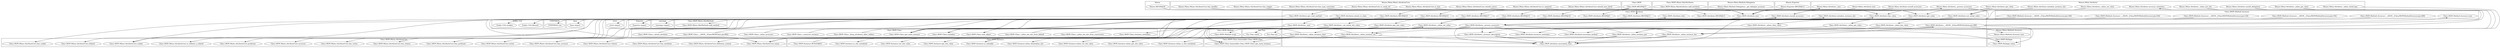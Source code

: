 digraph {
graph [overlap=false]
subgraph cluster_warnings {
	label="warnings";
	"warnings::import";
}
subgraph cluster_Moose_Exporter {
	label="Moose::Exporter";
	"Moose::Exporter::BEGIN@13";
}
subgraph cluster_Class_MOP_Mixin_HasMethods {
	label="Class::MOP::Mixin::HasMethods";
	"Class::MOP::Mixin::HasMethods::add_method";
}
subgraph cluster_Moose {
	label="Moose";
	"Moose::BEGIN@28";
}
subgraph cluster_Moose_Meta_Mixin_AttributeCore {
	label="Moose::Meta::Mixin::AttributeCore";
	"Moose::Meta::Mixin::AttributeCore::has_trigger";
	"Moose::Meta::Mixin::AttributeCore::should_auto_deref";
	"Moose::Meta::Mixin::AttributeCore::is_required";
	"Moose::Meta::Mixin::AttributeCore::should_coerce";
	"Moose::Meta::Mixin::AttributeCore::is_lazy";
	"Moose::Meta::Mixin::AttributeCore::has_handles";
	"Moose::Meta::Mixin::AttributeCore::has_type_constraint";
	"Moose::Meta::Mixin::AttributeCore::is_weak_ref";
}
subgraph cluster_Try_Tiny {
	label="Try::Tiny";
	"Try::Tiny::catch";
	"Try::Tiny::try";
}
subgraph cluster_Scalar_Util {
	label="Scalar::Util";
	"Scalar::Util::blessed";
	"Scalar::Util::weaken";
}
subgraph cluster_UNIVERSAL {
	label="UNIVERSAL";
	"UNIVERSAL::isa";
}
subgraph cluster_Class_MOP_Method_Accessor {
	label="Class::MOP::Method::Accessor";
	"Class::MOP::Method::Accessor::__ANON__[Class/MOP/Method/Accessor.pm:234]";
	"Class::MOP::Method::Accessor::__ANON__[Class/MOP/Method/Accessor.pm:154]";
	"Class::MOP::Method::Accessor::__ANON__[Class/MOP/Method/Accessor.pm:184]";
	"Class::MOP::Method::Accessor::__ANON__[Class/MOP/Method/Accessor.pm:209]";
	"Class::MOP::Method::Accessor::new";
	"Class::MOP::Method::Accessor::__ANON__[Class/MOP/Method/Accessor.pm:120]";
}
subgraph cluster_base {
	label="base";
	"base::import";
}
subgraph cluster_strict {
	label="strict";
	"strict::import";
}
subgraph cluster_Class_MOP_Instance {
	label="Class::MOP::Instance";
	"Class::MOP::Instance::inline_is_slot_initialized";
	"Class::MOP::Instance::get_slot_value";
	"Class::MOP::Instance::inline_set_slot_value";
	"Class::MOP::Instance::is_slot_initialized";
	"Class::MOP::Instance::is_inlinable";
	"Class::MOP::Instance::inline_deinitialize_slot";
	"Class::MOP::Instance::inline_get_slot_value";
	"Class::MOP::Instance::BUILDARGS";
	"Class::MOP::Instance::set_slot_value";
}
subgraph cluster_Class_MOP_Class {
	label="Class::MOP::Class";
	"Class::MOP::Class::__ANON__[Class/MOP/Class.pm:892]";
	"Class::MOP::Class::_inline_init_attr_from_constructor";
	"Class::MOP::Class::_attach_attribute";
	"Class::MOP::Class::initialize";
	"Class::MOP::Class::_inline_init_attr_from_default";
	"Class::MOP::Class::instance_metaclass";
	"Class::MOP::Class::_fixup_attributes_after_rebless";
	"Class::MOP::Class::_construct_instance";
	"Class::MOP::Class::get_meta_instance";
	"Class::MOP::Class::new_object";
	"Class::MOP::Class::_inline_accessors";
}
subgraph cluster_Class_MOP {
	label="Class::MOP";
	"Class::MOP::BEGIN@27";
}
subgraph cluster_Exporter {
	label="Exporter";
	"Exporter::import";
}
subgraph cluster_Class_MOP_Class_Immutable_Class_MOP_Class {
	label="Class::MOP::Class::Immutable::Class::MOP::Class";
	"Class::MOP::Class::Immutable::Class::MOP::Class::get_meta_instance";
}
subgraph cluster_Class_MOP_Attribute {
	label="Class::MOP::Attribute";
	"Class::MOP::Attribute::_inline_clear_value";
	"Class::MOP::Attribute::_inline_has_value";
	"Class::MOP::Attribute::attach_to_class";
	"Class::MOP::Attribute::BEGIN@19";
	"Class::MOP::Attribute::_new";
	"Class::MOP::Attribute::associate_method";
	"Class::MOP::Attribute::has_value";
	"Class::MOP::Attribute::BEGIN@10";
	"Class::MOP::Attribute::new";
	"Class::MOP::Attribute::BEGIN@15";
	"Class::MOP::Attribute::BEGIN@11";
	"Class::MOP::Attribute::_inline_instance_clear";
	"Class::MOP::Attribute::install_accessors";
	"Class::MOP::Attribute::_inline_instance_set";
	"Class::MOP::Attribute::BEGIN@13";
	"Class::MOP::Attribute::_inline_set_value";
	"Class::MOP::Attribute::BEGIN@16";
	"Class::MOP::Attribute::_inline_instance_get";
	"Class::MOP::Attribute::set_initial_value";
	"Class::MOP::Attribute::BEGIN@17";
	"Class::MOP::Attribute::get_value";
	"Class::MOP::Attribute::slots";
	"Class::MOP::Attribute::__ANON__[Class/MOP/Attribute.pm:398]";
	"Class::MOP::Attribute::BEGIN@3";
	"Class::MOP::Attribute::associated_class";
	"Class::MOP::Attribute::_inline_instance_has";
	"Class::MOP::Attribute::accessor_metaclass";
	"Class::MOP::Attribute::_set_initial_slot_value";
	"Class::MOP::Attribute::_accessor_description";
	"Class::MOP::Attribute::get_raw_value";
	"Class::MOP::Attribute::_process_accessors";
	"Class::MOP::Attribute::initialize_instance_slot";
	"Class::MOP::Attribute::get_read_method";
	"Class::MOP::Attribute::_inline_get_value";
}
subgraph cluster_Class_MOP_Package {
	label="Class::MOP::Package";
	"Class::MOP::Package::name";
}
subgraph cluster_Class_MOP_Mixin_AttributeCore {
	label="Class::MOP::Mixin::AttributeCore";
	"Class::MOP::Mixin::AttributeCore::definition_context";
	"Class::MOP::Mixin::AttributeCore::has_writer";
	"Class::MOP::Mixin::AttributeCore::predicate";
	"Class::MOP::Mixin::AttributeCore::reader";
	"Class::MOP::Mixin::AttributeCore::accessor";
	"Class::MOP::Mixin::AttributeCore::default";
	"Class::MOP::Mixin::AttributeCore::has_initializer";
	"Class::MOP::Mixin::AttributeCore::has_clearer";
	"Class::MOP::Mixin::AttributeCore::has_accessor";
	"Class::MOP::Mixin::AttributeCore::has_predicate";
	"Class::MOP::Mixin::AttributeCore::writer";
	"Class::MOP::Mixin::AttributeCore::name";
	"Class::MOP::Mixin::AttributeCore::clearer";
	"Class::MOP::Mixin::AttributeCore::has_reader";
	"Class::MOP::Mixin::AttributeCore::is_default_a_coderef";
}
subgraph cluster_Moose_Meta_Attribute {
	label="Moose::Meta::Attribute";
	"Moose::Meta::Attribute::accessor_metaclass";
	"Moose::Meta::Attribute::install_delegation";
	"Moose::Meta::Attribute::initialize_instance_slot";
	"Moose::Meta::Attribute::_inline_init_slot";
	"Moose::Meta::Attribute::_inline_check_lazy";
	"Moose::Meta::Attribute::_new";
	"Moose::Meta::Attribute::get_value";
	"Moose::Meta::Attribute::new";
	"Moose::Meta::Attribute::_process_accessors";
	"Moose::Meta::Attribute::_inline_set_value";
	"Moose::Meta::Attribute::install_accessors";
	"Moose::Meta::Attribute::_inline_get_value";
}
subgraph cluster_Class_MOP_Mixin_HasAttributes {
	label="Class::MOP::Mixin::HasAttributes";
	"Class::MOP::Mixin::HasAttributes::add_attribute";
}
subgraph cluster_Moose_Meta_Method_Accessor {
	label="Moose::Meta::Method::Accessor";
	"Moose::Meta::Method::Accessor::new";
}
subgraph cluster_Class_MOP_Method {
	label="Class::MOP::Method";
	"Class::MOP::Method::wrap";
}
subgraph cluster_Moose_Meta_Method_Delegation {
	label="Moose::Meta::Method::Delegation";
	"Moose::Meta::Method::Delegation::_get_delegate_accessor";
}
"Class::MOP::BEGIN@27" -> "Class::MOP::Attribute::BEGIN@19";
"Class::MOP::Attribute::new" -> "Class::MOP::Attribute::_new";
"Class::MOP::BEGIN@27" -> "Class::MOP::Attribute::BEGIN@10";
"Class::MOP::Attribute::_process_accessors" -> "Try::Tiny::try";
"Class::MOP::BEGIN@27" -> "Class::MOP::Attribute::BEGIN@11";
"Class::MOP::Attribute::_process_accessors" -> "Class::MOP::Method::wrap";
"Class::MOP::Attribute::BEGIN@16" -> "Exporter::import";
"Class::MOP::Attribute::BEGIN@17" -> "Exporter::import";
"Class::MOP::Attribute::BEGIN@15" -> "Exporter::import";
"Class::MOP::Attribute::_process_accessors" -> "Class::MOP::Class::instance_metaclass";
"Class::MOP::Attribute::install_accessors" -> "Moose::Meta::Attribute::_process_accessors";
"Class::MOP::Attribute::__ANON__[Class/MOP/Attribute.pm:398]" -> "Moose::Meta::Attribute::accessor_metaclass";
"Class::MOP::Attribute::_inline_has_value" -> "Class::MOP::Attribute::_inline_instance_has";
"Moose::Meta::Attribute::_inline_check_lazy" -> "Class::MOP::Attribute::_inline_instance_has";
"Class::MOP::Attribute::install_accessors" -> "Class::MOP::Mixin::AttributeCore::has_clearer";
"Class::MOP::Attribute::_set_initial_slot_value" -> "Class::MOP::Instance::set_slot_value";
"Class::MOP::Attribute::attach_to_class" -> "Scalar::Util::blessed";
"Class::MOP::Attribute::new" -> "Class::MOP::Mixin::AttributeCore::is_default_a_coderef";
"Class::MOP::Attribute::get_raw_value" -> "Class::MOP::Instance::get_slot_value";
"Class::MOP::Attribute::_inline_instance_has" -> "Class::MOP::Instance::inline_is_slot_initialized";
"Class::MOP::Instance::BUILDARGS" -> "Class::MOP::Attribute::slots";
"Class::MOP::Attribute::install_accessors" -> "Class::MOP::Mixin::AttributeCore::reader";
"Class::MOP::Attribute::get_read_method" -> "Class::MOP::Mixin::AttributeCore::reader";
"Class::MOP::Attribute::set_initial_value" -> "Class::MOP::Attribute::_set_initial_slot_value";
"Class::MOP::Attribute::initialize_instance_slot" -> "Class::MOP::Attribute::_set_initial_slot_value";
"Class::MOP::Attribute::new" -> "Moose::Meta::Attribute::_new";
"Class::MOP::Class::_construct_instance" -> "Class::MOP::Attribute::initialize_instance_slot";
"Class::MOP::Method::Accessor::__ANON__[Class/MOP/Method/Accessor.pm:209]" -> "Class::MOP::Attribute::_inline_has_value";
"Class::MOP::Attribute::_process_accessors" -> "Try::Tiny::catch";
"Class::MOP::Attribute::BEGIN@19" -> "base::import";
"Class::MOP::Attribute::install_accessors" -> "Class::MOP::Mixin::AttributeCore::has_accessor";
"Class::MOP::Attribute::BEGIN@11" -> "warnings::import";
"Class::MOP::Attribute::_new" -> "Class::MOP::Class::new_object";
"Class::MOP::Attribute::install_accessors" -> "Class::MOP::Mixin::AttributeCore::clearer";
"Class::MOP::BEGIN@27" -> "Class::MOP::Attribute::BEGIN@15";
"Class::MOP::Class::__ANON__[Class/MOP/Class.pm:892]" -> "Class::MOP::Attribute::install_accessors";
"Moose::Meta::Attribute::install_accessors" -> "Class::MOP::Attribute::install_accessors";
"Class::MOP::Class::_inline_accessors" -> "Class::MOP::Attribute::install_accessors";
"Class::MOP::Attribute::__ANON__[Class/MOP/Attribute.pm:398]" -> "Class::MOP::Package::name";
"Class::MOP::Attribute::_accessor_description" -> "Class::MOP::Package::name";
"Class::MOP::Attribute::_process_accessors" -> "Class::MOP::Package::name";
"Class::MOP::Attribute::_new" -> "Class::MOP::Class::initialize";
"Class::MOP::Attribute::has_value" -> "Class::MOP::Class::initialize";
"Class::MOP::Attribute::set_initial_value" -> "Class::MOP::Class::initialize";
"Class::MOP::Attribute::get_raw_value" -> "Class::MOP::Class::initialize";
"Moose::Meta::Attribute::initialize_instance_slot" -> "Class::MOP::Attribute::set_initial_value";
"Moose::Meta::Attribute::get_value" -> "Class::MOP::Attribute::set_initial_value";
"Try::Tiny::try" -> "Class::MOP::Attribute::__ANON__[Class/MOP/Attribute.pm:398]";
"Class::MOP::Attribute::_inline_instance_has" -> "Class::MOP::Class::get_meta_instance";
"Class::MOP::Attribute::_inline_instance_clear" -> "Class::MOP::Class::get_meta_instance";
"Class::MOP::Attribute::_inline_instance_get" -> "Class::MOP::Class::get_meta_instance";
"Class::MOP::Attribute::has_value" -> "Class::MOP::Class::get_meta_instance";
"Class::MOP::Attribute::_inline_instance_set" -> "Class::MOP::Class::get_meta_instance";
"Class::MOP::Attribute::get_raw_value" -> "Class::MOP::Class::get_meta_instance";
"Class::MOP::Attribute::set_initial_value" -> "Class::MOP::Class::get_meta_instance";
"Class::MOP::Attribute::install_accessors" -> "Class::MOP::Mixin::AttributeCore::accessor";
"Class::MOP::Attribute::_inline_instance_clear" -> "Class::MOP::Instance::inline_deinitialize_slot";
"Class::MOP::Attribute::BEGIN@10" -> "strict::import";
"Moose::Meta::Method::Delegation::_get_delegate_accessor" -> "Class::MOP::Attribute::get_read_method";
"Class::MOP::Attribute::install_accessors" -> "Class::MOP::Mixin::AttributeCore::predicate";
"Moose::Meta::Mixin::AttributeCore::has_trigger" -> "Class::MOP::Attribute::has_value";
"Class::MOP::Class::_fixup_attributes_after_rebless" -> "Class::MOP::Attribute::has_value";
"Moose::Meta::Attribute::get_value" -> "Class::MOP::Attribute::has_value";
"Moose::Meta::Mixin::AttributeCore::has_type_constraint" -> "Class::MOP::Attribute::has_value";
"Moose::Meta::Mixin::AttributeCore::has_handles" -> "Class::MOP::Attribute::has_value";
"Class::MOP::Attribute::_process_accessors" -> "Class::MOP::Instance::is_inlinable";
"Class::MOP::Attribute::install_accessors" -> "Class::MOP::Mixin::AttributeCore::has_predicate";
"Class::MOP::BEGIN@27" -> "Class::MOP::Attribute::BEGIN@13";
"Class::MOP::Attribute::_inline_get_value" -> "Class::MOP::Attribute::_inline_instance_get";
"Moose::Meta::Attribute::_inline_get_value" -> "Class::MOP::Attribute::_inline_instance_get";
"Class::MOP::Attribute::_process_accessors" -> "Class::MOP::Attribute::_accessor_description";
"Class::MOP::Attribute::__ANON__[Class/MOP/Attribute.pm:398]" -> "Class::MOP::Attribute::_accessor_description";
"Class::MOP::Attribute::install_accessors" -> "Class::MOP::Attribute::_process_accessors";
"Moose::Meta::Attribute::_process_accessors" -> "Class::MOP::Attribute::_process_accessors";
"Class::MOP::Attribute::_process_accessors" -> "Class::MOP::Attribute::associate_method";
"Moose::Meta::Attribute::install_delegation" -> "Class::MOP::Attribute::associate_method";
"Class::MOP::Attribute::_process_accessors" -> "Class::MOP::Mixin::AttributeCore::definition_context";
"Class::MOP::Attribute::_inline_clear_value" -> "Class::MOP::Attribute::_inline_instance_clear";
"Class::MOP::Attribute::install_accessors" -> "Class::MOP::Mixin::AttributeCore::writer";
"Class::MOP::BEGIN@27" -> "Class::MOP::Attribute::BEGIN@16";
"Class::MOP::Attribute::__ANON__[Class/MOP/Attribute.pm:398]" -> "Moose::Meta::Method::Accessor::new";
"Class::MOP::Attribute::initialize_instance_slot" -> "Class::MOP::Mixin::AttributeCore::default";
"Class::MOP::Attribute::get_value" -> "Class::MOP::Attribute::get_raw_value";
"Class::MOP::Method::Accessor::__ANON__[Class/MOP/Method/Accessor.pm:234]" -> "Class::MOP::Attribute::_inline_clear_value";
"Class::MOP::Attribute::attach_to_class" -> "Scalar::Util::weaken";
"Class::MOP::Attribute::install_accessors" -> "Class::MOP::Mixin::AttributeCore::has_writer";
"Class::MOP::Attribute::_set_initial_slot_value" -> "Class::MOP::Mixin::AttributeCore::has_initializer";
"Class::MOP::Attribute::attach_to_class" -> "UNIVERSAL::isa";
"Class::MOP::BEGIN@27" -> "Class::MOP::Attribute::BEGIN@17";
"Class::MOP::Attribute::_inline_instance_has" -> "Class::MOP::Attribute::associated_class";
"Class::MOP::Attribute::_inline_instance_clear" -> "Class::MOP::Attribute::associated_class";
"Class::MOP::Attribute::_inline_instance_get" -> "Class::MOP::Attribute::associated_class";
"Class::MOP::Attribute::install_accessors" -> "Class::MOP::Attribute::associated_class";
"Class::MOP::Attribute::_accessor_description" -> "Class::MOP::Attribute::associated_class";
"Class::MOP::Attribute::_inline_instance_set" -> "Class::MOP::Attribute::associated_class";
"Class::MOP::Attribute::_process_accessors" -> "Class::MOP::Attribute::associated_class";
"Class::MOP::Attribute::__ANON__[Class/MOP/Attribute.pm:398]" -> "Class::MOP::Attribute::associated_class";
"Class::MOP::Attribute::install_accessors" -> "Class::MOP::Mixin::AttributeCore::has_reader";
"Class::MOP::Attribute::has_value" -> "Class::MOP::Class::Immutable::Class::MOP::Class::get_meta_instance";
"Class::MOP::Attribute::_inline_instance_set" -> "Class::MOP::Class::Immutable::Class::MOP::Class::get_meta_instance";
"Class::MOP::Attribute::get_raw_value" -> "Class::MOP::Class::Immutable::Class::MOP::Class::get_meta_instance";
"Class::MOP::Attribute::_process_accessors" -> "Class::MOP::Attribute::accessor_metaclass";
"Class::MOP::Attribute::__ANON__[Class/MOP/Attribute.pm:398]" -> "Class::MOP::Attribute::accessor_metaclass";
"Class::MOP::Attribute::install_accessors" -> "Class::MOP::Mixin::HasMethods::add_method";
"Class::MOP::Class::_attach_attribute" -> "Class::MOP::Attribute::attach_to_class";
"Class::MOP::Mixin::HasAttributes::add_attribute" -> "Class::MOP::Attribute::new";
"Moose::BEGIN@28" -> "Class::MOP::Attribute::new";
"Moose::Exporter::BEGIN@13" -> "Class::MOP::Attribute::new";
"Moose::Meta::Attribute::new" -> "Class::MOP::Attribute::new";
"Class::MOP::Attribute::_inline_instance_get" -> "Class::MOP::Mixin::AttributeCore::name";
"Class::MOP::Attribute::has_value" -> "Class::MOP::Mixin::AttributeCore::name";
"Class::MOP::Attribute::slots" -> "Class::MOP::Mixin::AttributeCore::name";
"Class::MOP::Attribute::_inline_instance_has" -> "Class::MOP::Mixin::AttributeCore::name";
"Class::MOP::Attribute::_inline_instance_clear" -> "Class::MOP::Mixin::AttributeCore::name";
"Class::MOP::Attribute::_set_initial_slot_value" -> "Class::MOP::Mixin::AttributeCore::name";
"Class::MOP::Attribute::_accessor_description" -> "Class::MOP::Mixin::AttributeCore::name";
"Class::MOP::Attribute::get_raw_value" -> "Class::MOP::Mixin::AttributeCore::name";
"Class::MOP::Attribute::_inline_instance_set" -> "Class::MOP::Mixin::AttributeCore::name";
"Class::MOP::Attribute::_inline_instance_set" -> "Class::MOP::Instance::inline_set_slot_value";
"Class::MOP::Attribute::has_value" -> "Class::MOP::Instance::is_slot_initialized";
"Class::MOP::Attribute::_inline_set_value" -> "Class::MOP::Attribute::_inline_instance_set";
"Moose::Meta::Attribute::_inline_init_slot" -> "Class::MOP::Attribute::_inline_instance_set";
"Class::MOP::Class::_inline_init_attr_from_default" -> "Class::MOP::Attribute::_inline_set_value";
"Class::MOP::Class::_inline_init_attr_from_constructor" -> "Class::MOP::Attribute::_inline_set_value";
"Moose::Meta::Attribute::_inline_set_value" -> "Class::MOP::Attribute::_inline_set_value";
"Class::MOP::Method::Accessor::__ANON__[Class/MOP/Method/Accessor.pm:184]" -> "Class::MOP::Attribute::_inline_set_value";
"Class::MOP::Method::Accessor::__ANON__[Class/MOP/Method/Accessor.pm:120]" -> "Class::MOP::Attribute::_inline_set_value";
"Class::MOP::Attribute::_inline_instance_get" -> "Class::MOP::Instance::inline_get_slot_value";
"Moose::Meta::Mixin::AttributeCore::should_auto_deref" -> "Class::MOP::Attribute::get_value";
"Moose::Meta::Attribute::get_value" -> "Class::MOP::Attribute::get_value";
"Moose::Meta::Mixin::AttributeCore::is_required" -> "Class::MOP::Attribute::get_value";
"Moose::Meta::Mixin::AttributeCore::is_lazy" -> "Class::MOP::Attribute::get_value";
"Moose::Meta::Mixin::AttributeCore::is_weak_ref" -> "Class::MOP::Attribute::get_value";
"Moose::Meta::Mixin::AttributeCore::should_coerce" -> "Class::MOP::Attribute::get_value";
"Class::MOP::BEGIN@27" -> "Class::MOP::Attribute::BEGIN@3";
"Class::MOP::Attribute::__ANON__[Class/MOP/Attribute.pm:398]" -> "Class::MOP::Method::Accessor::new";
"Class::MOP::Method::Accessor::__ANON__[Class/MOP/Method/Accessor.pm:154]" -> "Class::MOP::Attribute::_inline_get_value";
"Class::MOP::Method::Accessor::__ANON__[Class/MOP/Method/Accessor.pm:120]" -> "Class::MOP::Attribute::_inline_get_value";
}
